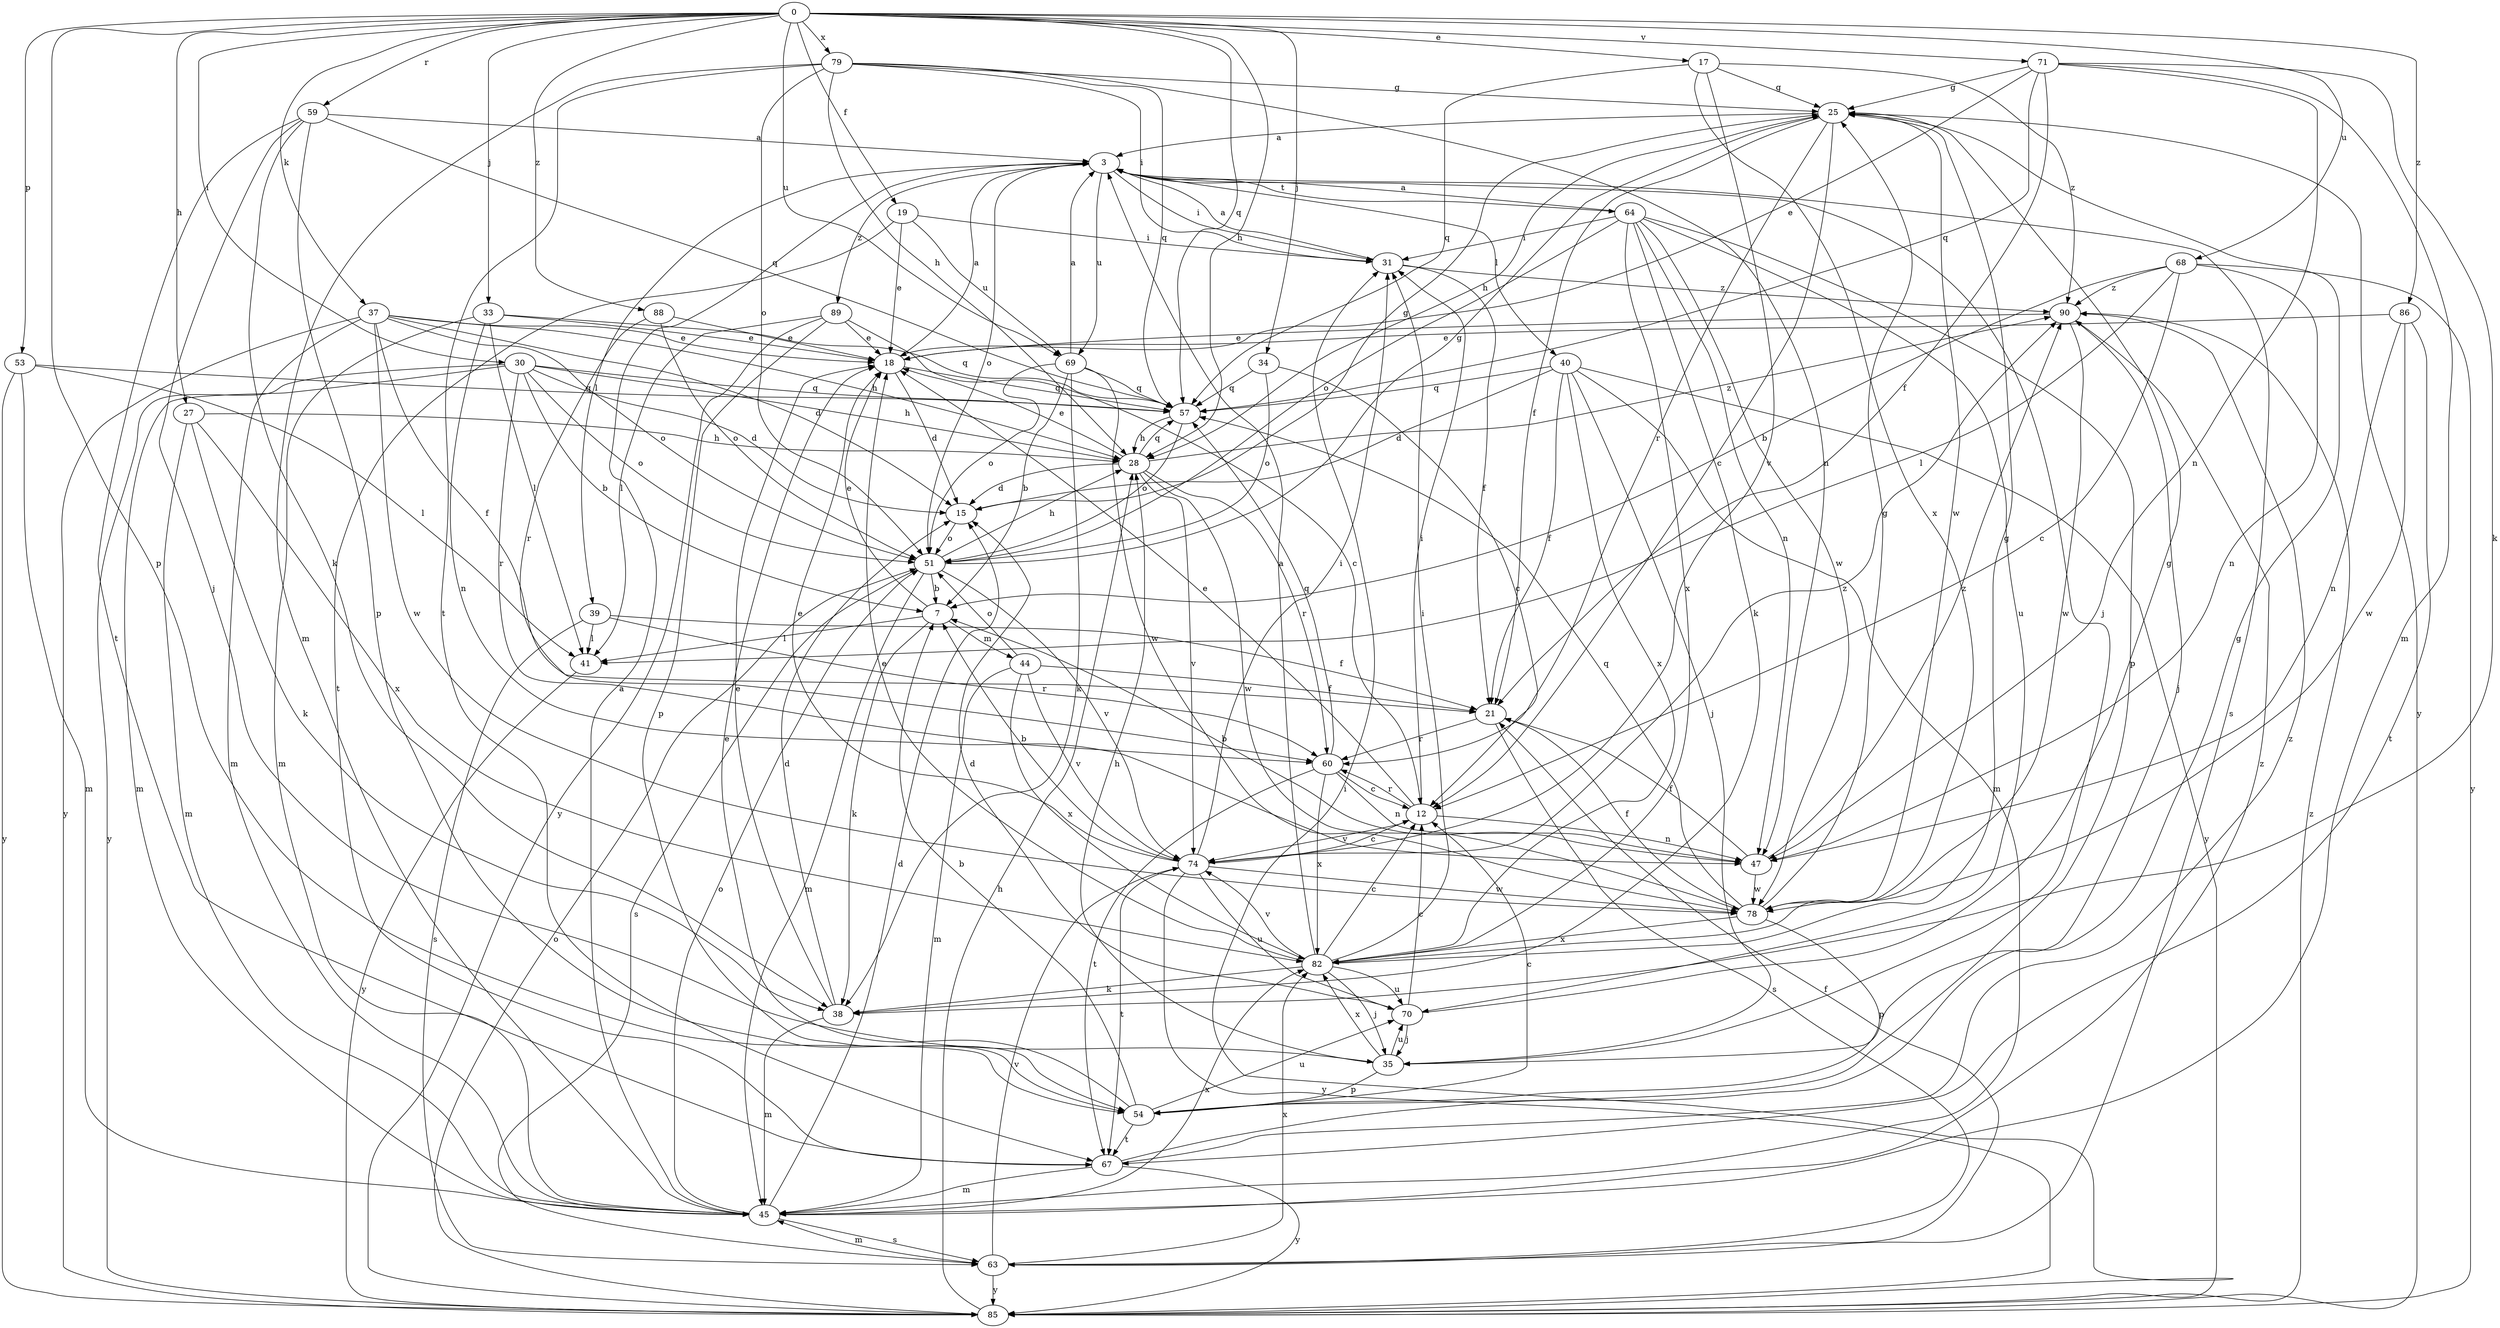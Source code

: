 strict digraph  {
0;
3;
7;
12;
15;
17;
18;
19;
21;
25;
27;
28;
30;
31;
33;
34;
35;
37;
38;
39;
40;
41;
44;
45;
47;
51;
53;
54;
57;
59;
60;
63;
64;
67;
68;
69;
70;
71;
74;
78;
79;
82;
85;
86;
88;
89;
90;
0 -> 17  [label=e];
0 -> 19  [label=f];
0 -> 27  [label=h];
0 -> 28  [label=h];
0 -> 30  [label=i];
0 -> 33  [label=j];
0 -> 34  [label=j];
0 -> 37  [label=k];
0 -> 53  [label=p];
0 -> 54  [label=p];
0 -> 57  [label=q];
0 -> 59  [label=r];
0 -> 68  [label=u];
0 -> 69  [label=u];
0 -> 71  [label=v];
0 -> 79  [label=x];
0 -> 86  [label=z];
0 -> 88  [label=z];
3 -> 31  [label=i];
3 -> 35  [label=j];
3 -> 39  [label=l];
3 -> 40  [label=l];
3 -> 51  [label=o];
3 -> 63  [label=s];
3 -> 64  [label=t];
3 -> 69  [label=u];
3 -> 89  [label=z];
7 -> 18  [label=e];
7 -> 38  [label=k];
7 -> 41  [label=l];
7 -> 44  [label=m];
12 -> 18  [label=e];
12 -> 31  [label=i];
12 -> 47  [label=n];
12 -> 60  [label=r];
12 -> 74  [label=v];
15 -> 25  [label=g];
15 -> 51  [label=o];
17 -> 25  [label=g];
17 -> 57  [label=q];
17 -> 74  [label=v];
17 -> 82  [label=x];
17 -> 90  [label=z];
18 -> 3  [label=a];
18 -> 15  [label=d];
18 -> 57  [label=q];
19 -> 18  [label=e];
19 -> 31  [label=i];
19 -> 67  [label=t];
19 -> 69  [label=u];
21 -> 60  [label=r];
21 -> 63  [label=s];
25 -> 3  [label=a];
25 -> 12  [label=c];
25 -> 21  [label=f];
25 -> 28  [label=h];
25 -> 60  [label=r];
25 -> 78  [label=w];
25 -> 85  [label=y];
27 -> 28  [label=h];
27 -> 38  [label=k];
27 -> 45  [label=m];
27 -> 82  [label=x];
28 -> 15  [label=d];
28 -> 18  [label=e];
28 -> 57  [label=q];
28 -> 60  [label=r];
28 -> 74  [label=v];
28 -> 78  [label=w];
28 -> 90  [label=z];
30 -> 7  [label=b];
30 -> 15  [label=d];
30 -> 28  [label=h];
30 -> 45  [label=m];
30 -> 51  [label=o];
30 -> 57  [label=q];
30 -> 60  [label=r];
30 -> 85  [label=y];
31 -> 3  [label=a];
31 -> 21  [label=f];
31 -> 90  [label=z];
33 -> 18  [label=e];
33 -> 41  [label=l];
33 -> 45  [label=m];
33 -> 47  [label=n];
33 -> 57  [label=q];
34 -> 12  [label=c];
34 -> 51  [label=o];
34 -> 57  [label=q];
35 -> 28  [label=h];
35 -> 54  [label=p];
35 -> 70  [label=u];
35 -> 82  [label=x];
37 -> 15  [label=d];
37 -> 18  [label=e];
37 -> 21  [label=f];
37 -> 28  [label=h];
37 -> 45  [label=m];
37 -> 51  [label=o];
37 -> 78  [label=w];
37 -> 85  [label=y];
38 -> 15  [label=d];
38 -> 18  [label=e];
38 -> 45  [label=m];
39 -> 21  [label=f];
39 -> 41  [label=l];
39 -> 60  [label=r];
39 -> 63  [label=s];
40 -> 15  [label=d];
40 -> 21  [label=f];
40 -> 35  [label=j];
40 -> 45  [label=m];
40 -> 57  [label=q];
40 -> 82  [label=x];
40 -> 85  [label=y];
41 -> 85  [label=y];
44 -> 21  [label=f];
44 -> 45  [label=m];
44 -> 51  [label=o];
44 -> 74  [label=v];
44 -> 82  [label=x];
45 -> 3  [label=a];
45 -> 15  [label=d];
45 -> 51  [label=o];
45 -> 63  [label=s];
45 -> 82  [label=x];
45 -> 90  [label=z];
47 -> 7  [label=b];
47 -> 21  [label=f];
47 -> 78  [label=w];
47 -> 90  [label=z];
51 -> 7  [label=b];
51 -> 25  [label=g];
51 -> 28  [label=h];
51 -> 45  [label=m];
51 -> 63  [label=s];
51 -> 74  [label=v];
53 -> 41  [label=l];
53 -> 45  [label=m];
53 -> 57  [label=q];
53 -> 85  [label=y];
54 -> 7  [label=b];
54 -> 12  [label=c];
54 -> 18  [label=e];
54 -> 67  [label=t];
54 -> 70  [label=u];
57 -> 28  [label=h];
57 -> 51  [label=o];
59 -> 3  [label=a];
59 -> 35  [label=j];
59 -> 38  [label=k];
59 -> 54  [label=p];
59 -> 57  [label=q];
59 -> 67  [label=t];
60 -> 12  [label=c];
60 -> 47  [label=n];
60 -> 57  [label=q];
60 -> 67  [label=t];
60 -> 82  [label=x];
63 -> 21  [label=f];
63 -> 45  [label=m];
63 -> 74  [label=v];
63 -> 82  [label=x];
63 -> 85  [label=y];
64 -> 3  [label=a];
64 -> 31  [label=i];
64 -> 38  [label=k];
64 -> 47  [label=n];
64 -> 51  [label=o];
64 -> 54  [label=p];
64 -> 70  [label=u];
64 -> 78  [label=w];
64 -> 82  [label=x];
67 -> 25  [label=g];
67 -> 45  [label=m];
67 -> 85  [label=y];
67 -> 90  [label=z];
68 -> 7  [label=b];
68 -> 12  [label=c];
68 -> 41  [label=l];
68 -> 47  [label=n];
68 -> 85  [label=y];
68 -> 90  [label=z];
69 -> 3  [label=a];
69 -> 7  [label=b];
69 -> 38  [label=k];
69 -> 51  [label=o];
69 -> 57  [label=q];
69 -> 78  [label=w];
70 -> 12  [label=c];
70 -> 15  [label=d];
70 -> 25  [label=g];
70 -> 35  [label=j];
71 -> 18  [label=e];
71 -> 21  [label=f];
71 -> 25  [label=g];
71 -> 38  [label=k];
71 -> 45  [label=m];
71 -> 47  [label=n];
71 -> 57  [label=q];
74 -> 7  [label=b];
74 -> 12  [label=c];
74 -> 18  [label=e];
74 -> 31  [label=i];
74 -> 67  [label=t];
74 -> 70  [label=u];
74 -> 78  [label=w];
74 -> 85  [label=y];
74 -> 90  [label=z];
78 -> 21  [label=f];
78 -> 25  [label=g];
78 -> 54  [label=p];
78 -> 57  [label=q];
78 -> 82  [label=x];
79 -> 25  [label=g];
79 -> 28  [label=h];
79 -> 31  [label=i];
79 -> 45  [label=m];
79 -> 47  [label=n];
79 -> 51  [label=o];
79 -> 57  [label=q];
79 -> 67  [label=t];
82 -> 3  [label=a];
82 -> 12  [label=c];
82 -> 18  [label=e];
82 -> 25  [label=g];
82 -> 31  [label=i];
82 -> 35  [label=j];
82 -> 38  [label=k];
82 -> 70  [label=u];
82 -> 74  [label=v];
85 -> 28  [label=h];
85 -> 31  [label=i];
85 -> 51  [label=o];
85 -> 90  [label=z];
86 -> 18  [label=e];
86 -> 47  [label=n];
86 -> 67  [label=t];
86 -> 78  [label=w];
88 -> 18  [label=e];
88 -> 51  [label=o];
88 -> 60  [label=r];
89 -> 12  [label=c];
89 -> 18  [label=e];
89 -> 41  [label=l];
89 -> 54  [label=p];
89 -> 85  [label=y];
90 -> 18  [label=e];
90 -> 35  [label=j];
90 -> 78  [label=w];
}

